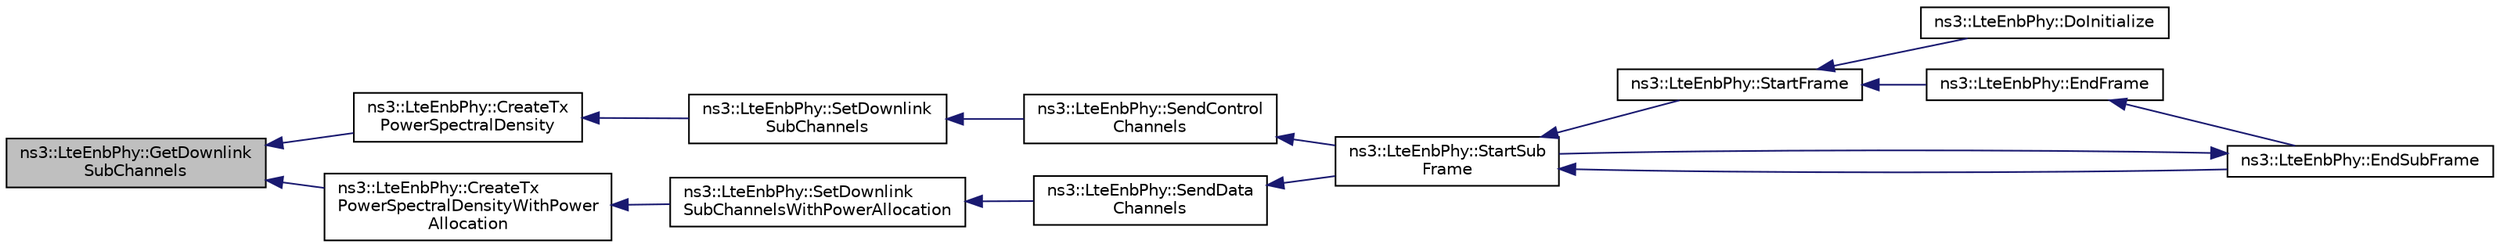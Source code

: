 digraph "ns3::LteEnbPhy::GetDownlinkSubChannels"
{
  edge [fontname="Helvetica",fontsize="10",labelfontname="Helvetica",labelfontsize="10"];
  node [fontname="Helvetica",fontsize="10",shape=record];
  rankdir="LR";
  Node1 [label="ns3::LteEnbPhy::GetDownlink\lSubChannels",height=0.2,width=0.4,color="black", fillcolor="grey75", style="filled", fontcolor="black"];
  Node1 -> Node2 [dir="back",color="midnightblue",fontsize="10",style="solid"];
  Node2 [label="ns3::LteEnbPhy::CreateTx\lPowerSpectralDensity",height=0.2,width=0.4,color="black", fillcolor="white", style="filled",URL="$d3/d51/classns3_1_1LteEnbPhy.html#ab8247c37a1c9b9f76a69886fe430a4cd",tooltip="Create the PSD for TX. "];
  Node2 -> Node3 [dir="back",color="midnightblue",fontsize="10",style="solid"];
  Node3 [label="ns3::LteEnbPhy::SetDownlink\lSubChannels",height=0.2,width=0.4,color="black", fillcolor="white", style="filled",URL="$d3/d51/classns3_1_1LteEnbPhy.html#ae08f44082020ac0b68a04a2a79da0a27",tooltip="set the resource blocks (a.k.a. sub channels) to be used in the downlink for transmission ..."];
  Node3 -> Node4 [dir="back",color="midnightblue",fontsize="10",style="solid"];
  Node4 [label="ns3::LteEnbPhy::SendControl\lChannels",height=0.2,width=0.4,color="black", fillcolor="white", style="filled",URL="$d3/d51/classns3_1_1LteEnbPhy.html#a9b09d7774432283838c76d867a814b13",tooltip="Send the PDCCH and PCFICH in the first 3 symbols. "];
  Node4 -> Node5 [dir="back",color="midnightblue",fontsize="10",style="solid"];
  Node5 [label="ns3::LteEnbPhy::StartSub\lFrame",height=0.2,width=0.4,color="black", fillcolor="white", style="filled",URL="$d3/d51/classns3_1_1LteEnbPhy.html#ab3594729c2fddcccdbae294b764dc83f",tooltip="Start a LTE sub frame. "];
  Node5 -> Node6 [dir="back",color="midnightblue",fontsize="10",style="solid"];
  Node6 [label="ns3::LteEnbPhy::StartFrame",height=0.2,width=0.4,color="black", fillcolor="white", style="filled",URL="$d3/d51/classns3_1_1LteEnbPhy.html#a92d47dc2fa71c37ecb848fb9ed2ec592",tooltip="Start a LTE frame. "];
  Node6 -> Node7 [dir="back",color="midnightblue",fontsize="10",style="solid"];
  Node7 [label="ns3::LteEnbPhy::DoInitialize",height=0.2,width=0.4,color="black", fillcolor="white", style="filled",URL="$d3/d51/classns3_1_1LteEnbPhy.html#a404572fbc4d6948034038b91bf450877"];
  Node6 -> Node8 [dir="back",color="midnightblue",fontsize="10",style="solid"];
  Node8 [label="ns3::LteEnbPhy::EndFrame",height=0.2,width=0.4,color="black", fillcolor="white", style="filled",URL="$d3/d51/classns3_1_1LteEnbPhy.html#ad28ae7c1f8faacc77bf5989c44409ac8",tooltip="End a LTE frame. "];
  Node8 -> Node9 [dir="back",color="midnightblue",fontsize="10",style="solid"];
  Node9 [label="ns3::LteEnbPhy::EndSubFrame",height=0.2,width=0.4,color="black", fillcolor="white", style="filled",URL="$d3/d51/classns3_1_1LteEnbPhy.html#ac116fed9becb5dd146dc2c8b7fedfc58",tooltip="End a LTE sub frame. "];
  Node9 -> Node5 [dir="back",color="midnightblue",fontsize="10",style="solid"];
  Node5 -> Node9 [dir="back",color="midnightblue",fontsize="10",style="solid"];
  Node1 -> Node10 [dir="back",color="midnightblue",fontsize="10",style="solid"];
  Node10 [label="ns3::LteEnbPhy::CreateTx\lPowerSpectralDensityWithPower\lAllocation",height=0.2,width=0.4,color="black", fillcolor="white", style="filled",URL="$d3/d51/classns3_1_1LteEnbPhy.html#abca51ffb8d7134394e4f7c9bd3a171b4",tooltip="Create the PSD for TX with power allocation for each RB. "];
  Node10 -> Node11 [dir="back",color="midnightblue",fontsize="10",style="solid"];
  Node11 [label="ns3::LteEnbPhy::SetDownlink\lSubChannelsWithPowerAllocation",height=0.2,width=0.4,color="black", fillcolor="white", style="filled",URL="$d3/d51/classns3_1_1LteEnbPhy.html#aa406551fba9c78d2df606ee8ea753561",tooltip="set the resource blocks (a.k.a. sub channels) and its power to be used in the downlink for transmissi..."];
  Node11 -> Node12 [dir="back",color="midnightblue",fontsize="10",style="solid"];
  Node12 [label="ns3::LteEnbPhy::SendData\lChannels",height=0.2,width=0.4,color="black", fillcolor="white", style="filled",URL="$d3/d51/classns3_1_1LteEnbPhy.html#a5dec1aaf78faa0221eeda08f8e0fa1b0",tooltip="Send the PDSCH. "];
  Node12 -> Node5 [dir="back",color="midnightblue",fontsize="10",style="solid"];
}
